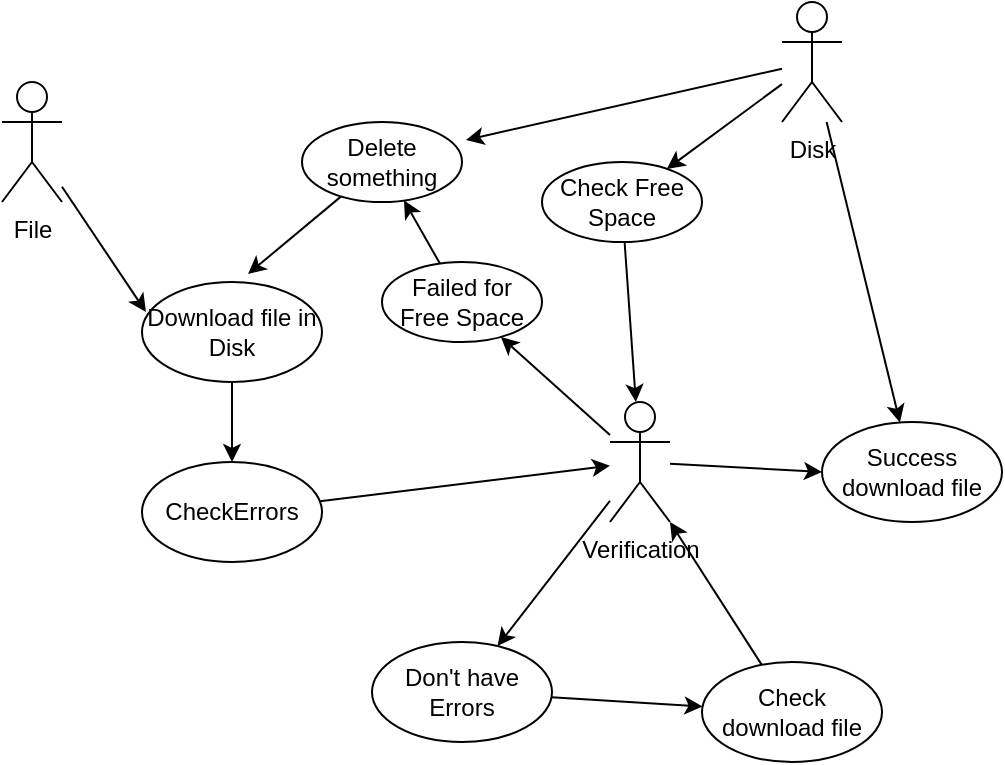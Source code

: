 <mxfile version="21.7.4" type="device">
  <diagram name="Страница — 1" id="5PmundPu9_5DxC-cmLuP">
    <mxGraphModel dx="807" dy="777" grid="1" gridSize="10" guides="1" tooltips="1" connect="1" arrows="1" fold="1" page="1" pageScale="1" pageWidth="827" pageHeight="1169" math="0" shadow="0">
      <root>
        <mxCell id="0" />
        <mxCell id="1" parent="0" />
        <mxCell id="rfkcQuI-JUuW1YwND3BE-13" style="rounded=0;orthogonalLoop=1;jettySize=auto;html=1;" parent="1" source="rfkcQuI-JUuW1YwND3BE-1" target="rfkcQuI-JUuW1YwND3BE-12" edge="1">
          <mxGeometry relative="1" as="geometry" />
        </mxCell>
        <mxCell id="rfkcQuI-JUuW1YwND3BE-37" style="edgeStyle=none;rounded=0;orthogonalLoop=1;jettySize=auto;html=1;" parent="1" source="rfkcQuI-JUuW1YwND3BE-1" target="rfkcQuI-JUuW1YwND3BE-35" edge="1">
          <mxGeometry relative="1" as="geometry" />
        </mxCell>
        <mxCell id="rfkcQuI-JUuW1YwND3BE-41" style="edgeStyle=none;rounded=0;orthogonalLoop=1;jettySize=auto;html=1;entryX=1.025;entryY=0.225;entryDx=0;entryDy=0;entryPerimeter=0;" parent="1" source="rfkcQuI-JUuW1YwND3BE-1" target="rfkcQuI-JUuW1YwND3BE-39" edge="1">
          <mxGeometry relative="1" as="geometry" />
        </mxCell>
        <mxCell id="rfkcQuI-JUuW1YwND3BE-1" value="Disk" style="shape=umlActor;verticalLabelPosition=bottom;verticalAlign=top;html=1;" parent="1" vertex="1">
          <mxGeometry x="470" y="120" width="30" height="60" as="geometry" />
        </mxCell>
        <mxCell id="rfkcQuI-JUuW1YwND3BE-20" style="rounded=0;orthogonalLoop=1;jettySize=auto;html=1;entryX=0.022;entryY=0.3;entryDx=0;entryDy=0;entryPerimeter=0;" parent="1" source="rfkcQuI-JUuW1YwND3BE-2" target="rfkcQuI-JUuW1YwND3BE-17" edge="1">
          <mxGeometry relative="1" as="geometry" />
        </mxCell>
        <mxCell id="rfkcQuI-JUuW1YwND3BE-2" value="File" style="shape=umlActor;verticalLabelPosition=bottom;verticalAlign=top;html=1;" parent="1" vertex="1">
          <mxGeometry x="80" y="160" width="30" height="60" as="geometry" />
        </mxCell>
        <mxCell id="rfkcQuI-JUuW1YwND3BE-16" style="rounded=0;orthogonalLoop=1;jettySize=auto;html=1;" parent="1" source="rfkcQuI-JUuW1YwND3BE-3" target="rfkcQuI-JUuW1YwND3BE-15" edge="1">
          <mxGeometry relative="1" as="geometry" />
        </mxCell>
        <mxCell id="rfkcQuI-JUuW1YwND3BE-28" style="edgeStyle=none;rounded=0;orthogonalLoop=1;jettySize=auto;html=1;" parent="1" source="rfkcQuI-JUuW1YwND3BE-3" target="rfkcQuI-JUuW1YwND3BE-27" edge="1">
          <mxGeometry relative="1" as="geometry" />
        </mxCell>
        <mxCell id="rfkcQuI-JUuW1YwND3BE-36" style="edgeStyle=none;rounded=0;orthogonalLoop=1;jettySize=auto;html=1;entryX=0;entryY=0.5;entryDx=0;entryDy=0;" parent="1" source="rfkcQuI-JUuW1YwND3BE-3" target="rfkcQuI-JUuW1YwND3BE-35" edge="1">
          <mxGeometry relative="1" as="geometry" />
        </mxCell>
        <mxCell id="rfkcQuI-JUuW1YwND3BE-3" value="Verification" style="shape=umlActor;verticalLabelPosition=bottom;verticalAlign=top;html=1;" parent="1" vertex="1">
          <mxGeometry x="384" y="320" width="30" height="60" as="geometry" />
        </mxCell>
        <mxCell id="rfkcQuI-JUuW1YwND3BE-14" style="rounded=0;orthogonalLoop=1;jettySize=auto;html=1;" parent="1" source="rfkcQuI-JUuW1YwND3BE-12" target="rfkcQuI-JUuW1YwND3BE-3" edge="1">
          <mxGeometry relative="1" as="geometry" />
        </mxCell>
        <mxCell id="rfkcQuI-JUuW1YwND3BE-12" value="Check Free Space" style="ellipse;whiteSpace=wrap;html=1;" parent="1" vertex="1">
          <mxGeometry x="350" y="200" width="80" height="40" as="geometry" />
        </mxCell>
        <mxCell id="rfkcQuI-JUuW1YwND3BE-40" style="edgeStyle=none;rounded=0;orthogonalLoop=1;jettySize=auto;html=1;" parent="1" source="rfkcQuI-JUuW1YwND3BE-15" target="rfkcQuI-JUuW1YwND3BE-39" edge="1">
          <mxGeometry relative="1" as="geometry" />
        </mxCell>
        <mxCell id="rfkcQuI-JUuW1YwND3BE-15" value="Failed for Free Space" style="ellipse;whiteSpace=wrap;html=1;" parent="1" vertex="1">
          <mxGeometry x="270" y="250" width="80" height="40" as="geometry" />
        </mxCell>
        <mxCell id="rfkcQuI-JUuW1YwND3BE-23" style="edgeStyle=orthogonalEdgeStyle;rounded=0;orthogonalLoop=1;jettySize=auto;html=1;entryX=0.5;entryY=0;entryDx=0;entryDy=0;" parent="1" source="rfkcQuI-JUuW1YwND3BE-17" target="rfkcQuI-JUuW1YwND3BE-22" edge="1">
          <mxGeometry relative="1" as="geometry" />
        </mxCell>
        <mxCell id="rfkcQuI-JUuW1YwND3BE-17" value="Download file in Disk" style="ellipse;whiteSpace=wrap;html=1;" parent="1" vertex="1">
          <mxGeometry x="150" y="260" width="90" height="50" as="geometry" />
        </mxCell>
        <mxCell id="rfkcQuI-JUuW1YwND3BE-26" style="edgeStyle=none;rounded=0;orthogonalLoop=1;jettySize=auto;html=1;" parent="1" source="rfkcQuI-JUuW1YwND3BE-22" target="rfkcQuI-JUuW1YwND3BE-3" edge="1">
          <mxGeometry relative="1" as="geometry" />
        </mxCell>
        <mxCell id="rfkcQuI-JUuW1YwND3BE-22" value="CheckErrors" style="ellipse;whiteSpace=wrap;html=1;" parent="1" vertex="1">
          <mxGeometry x="150" y="350" width="90" height="50" as="geometry" />
        </mxCell>
        <mxCell id="rfkcQuI-JUuW1YwND3BE-31" style="edgeStyle=none;rounded=0;orthogonalLoop=1;jettySize=auto;html=1;" parent="1" source="rfkcQuI-JUuW1YwND3BE-27" target="rfkcQuI-JUuW1YwND3BE-30" edge="1">
          <mxGeometry relative="1" as="geometry" />
        </mxCell>
        <mxCell id="rfkcQuI-JUuW1YwND3BE-27" value="Don&#39;t have Errors" style="ellipse;whiteSpace=wrap;html=1;" parent="1" vertex="1">
          <mxGeometry x="265" y="440" width="90" height="50" as="geometry" />
        </mxCell>
        <mxCell id="rfkcQuI-JUuW1YwND3BE-34" style="edgeStyle=none;rounded=0;orthogonalLoop=1;jettySize=auto;html=1;entryX=1;entryY=1;entryDx=0;entryDy=0;entryPerimeter=0;" parent="1" source="rfkcQuI-JUuW1YwND3BE-30" target="rfkcQuI-JUuW1YwND3BE-3" edge="1">
          <mxGeometry relative="1" as="geometry" />
        </mxCell>
        <mxCell id="rfkcQuI-JUuW1YwND3BE-30" value="Check download file" style="ellipse;whiteSpace=wrap;html=1;" parent="1" vertex="1">
          <mxGeometry x="430" y="450" width="90" height="50" as="geometry" />
        </mxCell>
        <mxCell id="rfkcQuI-JUuW1YwND3BE-35" value="Success download file" style="ellipse;whiteSpace=wrap;html=1;" parent="1" vertex="1">
          <mxGeometry x="490" y="330" width="90" height="50" as="geometry" />
        </mxCell>
        <mxCell id="rfkcQuI-JUuW1YwND3BE-42" style="edgeStyle=none;rounded=0;orthogonalLoop=1;jettySize=auto;html=1;entryX=0.589;entryY=-0.08;entryDx=0;entryDy=0;entryPerimeter=0;" parent="1" source="rfkcQuI-JUuW1YwND3BE-39" target="rfkcQuI-JUuW1YwND3BE-17" edge="1">
          <mxGeometry relative="1" as="geometry" />
        </mxCell>
        <mxCell id="rfkcQuI-JUuW1YwND3BE-39" value="Delete something" style="ellipse;whiteSpace=wrap;html=1;" parent="1" vertex="1">
          <mxGeometry x="230" y="180" width="80" height="40" as="geometry" />
        </mxCell>
      </root>
    </mxGraphModel>
  </diagram>
</mxfile>
